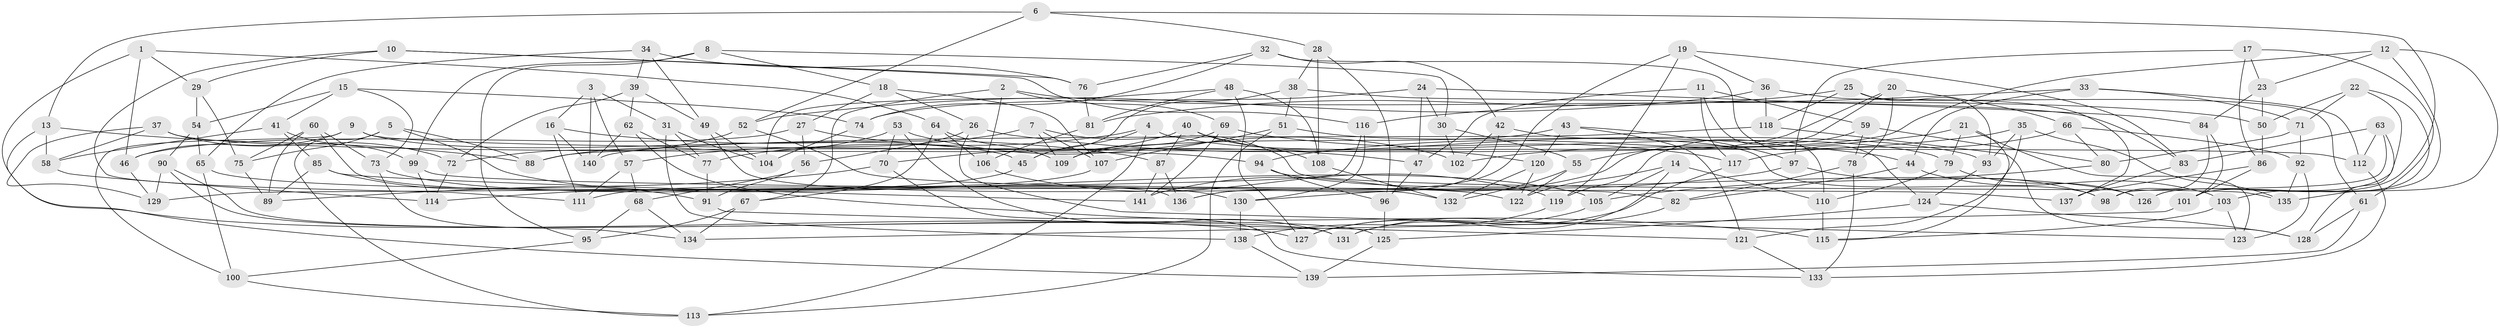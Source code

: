 // Generated by graph-tools (version 1.1) at 2025/38/03/09/25 02:38:11]
// undirected, 141 vertices, 282 edges
graph export_dot {
graph [start="1"]
  node [color=gray90,style=filled];
  1;
  2;
  3;
  4;
  5;
  6;
  7;
  8;
  9;
  10;
  11;
  12;
  13;
  14;
  15;
  16;
  17;
  18;
  19;
  20;
  21;
  22;
  23;
  24;
  25;
  26;
  27;
  28;
  29;
  30;
  31;
  32;
  33;
  34;
  35;
  36;
  37;
  38;
  39;
  40;
  41;
  42;
  43;
  44;
  45;
  46;
  47;
  48;
  49;
  50;
  51;
  52;
  53;
  54;
  55;
  56;
  57;
  58;
  59;
  60;
  61;
  62;
  63;
  64;
  65;
  66;
  67;
  68;
  69;
  70;
  71;
  72;
  73;
  74;
  75;
  76;
  77;
  78;
  79;
  80;
  81;
  82;
  83;
  84;
  85;
  86;
  87;
  88;
  89;
  90;
  91;
  92;
  93;
  94;
  95;
  96;
  97;
  98;
  99;
  100;
  101;
  102;
  103;
  104;
  105;
  106;
  107;
  108;
  109;
  110;
  111;
  112;
  113;
  114;
  115;
  116;
  117;
  118;
  119;
  120;
  121;
  122;
  123;
  124;
  125;
  126;
  127;
  128;
  129;
  130;
  131;
  132;
  133;
  134;
  135;
  136;
  137;
  138;
  139;
  140;
  141;
  1 -- 46;
  1 -- 64;
  1 -- 127;
  1 -- 29;
  2 -- 67;
  2 -- 106;
  2 -- 69;
  2 -- 50;
  3 -- 31;
  3 -- 57;
  3 -- 140;
  3 -- 16;
  4 -- 79;
  4 -- 45;
  4 -- 77;
  4 -- 113;
  5 -- 113;
  5 -- 75;
  5 -- 88;
  5 -- 105;
  6 -- 28;
  6 -- 52;
  6 -- 126;
  6 -- 13;
  7 -- 57;
  7 -- 109;
  7 -- 107;
  7 -- 135;
  8 -- 18;
  8 -- 30;
  8 -- 99;
  8 -- 95;
  9 -- 100;
  9 -- 112;
  9 -- 45;
  9 -- 46;
  10 -- 111;
  10 -- 29;
  10 -- 76;
  10 -- 116;
  11 -- 110;
  11 -- 117;
  11 -- 47;
  11 -- 59;
  12 -- 88;
  12 -- 135;
  12 -- 103;
  12 -- 23;
  13 -- 58;
  13 -- 139;
  13 -- 88;
  14 -- 131;
  14 -- 105;
  14 -- 122;
  14 -- 110;
  15 -- 73;
  15 -- 41;
  15 -- 74;
  15 -- 54;
  16 -- 140;
  16 -- 87;
  16 -- 111;
  17 -- 61;
  17 -- 97;
  17 -- 86;
  17 -- 23;
  18 -- 27;
  18 -- 107;
  18 -- 26;
  19 -- 83;
  19 -- 136;
  19 -- 36;
  19 -- 119;
  20 -- 55;
  20 -- 66;
  20 -- 141;
  20 -- 78;
  21 -- 115;
  21 -- 79;
  21 -- 123;
  21 -- 102;
  22 -- 71;
  22 -- 101;
  22 -- 50;
  22 -- 126;
  23 -- 84;
  23 -- 50;
  24 -- 47;
  24 -- 30;
  24 -- 84;
  24 -- 74;
  25 -- 61;
  25 -- 81;
  25 -- 93;
  25 -- 118;
  26 -- 56;
  26 -- 123;
  26 -- 44;
  27 -- 47;
  27 -- 46;
  27 -- 56;
  28 -- 96;
  28 -- 38;
  28 -- 108;
  29 -- 54;
  29 -- 75;
  30 -- 102;
  30 -- 55;
  31 -- 77;
  31 -- 104;
  31 -- 138;
  32 -- 74;
  32 -- 124;
  32 -- 76;
  32 -- 42;
  33 -- 116;
  33 -- 112;
  33 -- 44;
  33 -- 71;
  34 -- 76;
  34 -- 49;
  34 -- 65;
  34 -- 39;
  35 -- 93;
  35 -- 121;
  35 -- 135;
  35 -- 94;
  36 -- 52;
  36 -- 118;
  36 -- 137;
  37 -- 58;
  37 -- 94;
  37 -- 129;
  37 -- 72;
  38 -- 51;
  38 -- 83;
  38 -- 45;
  39 -- 49;
  39 -- 62;
  39 -- 72;
  40 -- 87;
  40 -- 120;
  40 -- 108;
  40 -- 70;
  41 -- 58;
  41 -- 85;
  41 -- 99;
  42 -- 102;
  42 -- 98;
  42 -- 136;
  43 -- 120;
  43 -- 97;
  43 -- 109;
  43 -- 121;
  44 -- 103;
  44 -- 82;
  45 -- 114;
  46 -- 129;
  47 -- 96;
  48 -- 104;
  48 -- 108;
  48 -- 81;
  48 -- 127;
  49 -- 132;
  49 -- 104;
  50 -- 86;
  51 -- 113;
  51 -- 93;
  51 -- 107;
  52 -- 82;
  52 -- 72;
  53 -- 70;
  53 -- 131;
  53 -- 88;
  53 -- 102;
  54 -- 90;
  54 -- 65;
  55 -- 132;
  55 -- 122;
  56 -- 91;
  56 -- 68;
  57 -- 111;
  57 -- 68;
  58 -- 114;
  59 -- 78;
  59 -- 119;
  59 -- 80;
  60 -- 136;
  60 -- 73;
  60 -- 75;
  60 -- 89;
  61 -- 139;
  61 -- 128;
  62 -- 140;
  62 -- 77;
  62 -- 115;
  63 -- 112;
  63 -- 128;
  63 -- 83;
  63 -- 98;
  64 -- 67;
  64 -- 109;
  64 -- 106;
  65 -- 100;
  65 -- 122;
  66 -- 92;
  66 -- 117;
  66 -- 80;
  67 -- 95;
  67 -- 134;
  68 -- 134;
  68 -- 95;
  69 -- 109;
  69 -- 141;
  69 -- 117;
  70 -- 133;
  70 -- 89;
  71 -- 92;
  71 -- 80;
  72 -- 114;
  73 -- 130;
  73 -- 134;
  74 -- 104;
  75 -- 89;
  76 -- 81;
  77 -- 91;
  78 -- 133;
  78 -- 82;
  79 -- 110;
  79 -- 126;
  80 -- 105;
  81 -- 106;
  82 -- 131;
  83 -- 137;
  84 -- 98;
  84 -- 101;
  85 -- 141;
  85 -- 89;
  85 -- 91;
  86 -- 101;
  86 -- 137;
  87 -- 136;
  87 -- 141;
  90 -- 131;
  90 -- 125;
  90 -- 129;
  91 -- 121;
  92 -- 135;
  92 -- 123;
  93 -- 124;
  94 -- 96;
  94 -- 126;
  95 -- 100;
  96 -- 125;
  97 -- 130;
  97 -- 98;
  99 -- 137;
  99 -- 114;
  100 -- 113;
  101 -- 134;
  103 -- 115;
  103 -- 123;
  105 -- 127;
  106 -- 119;
  107 -- 111;
  108 -- 132;
  110 -- 115;
  112 -- 133;
  116 -- 129;
  116 -- 130;
  117 -- 127;
  118 -- 128;
  118 -- 140;
  119 -- 138;
  120 -- 132;
  120 -- 122;
  121 -- 133;
  124 -- 125;
  124 -- 128;
  125 -- 139;
  130 -- 138;
  138 -- 139;
}
